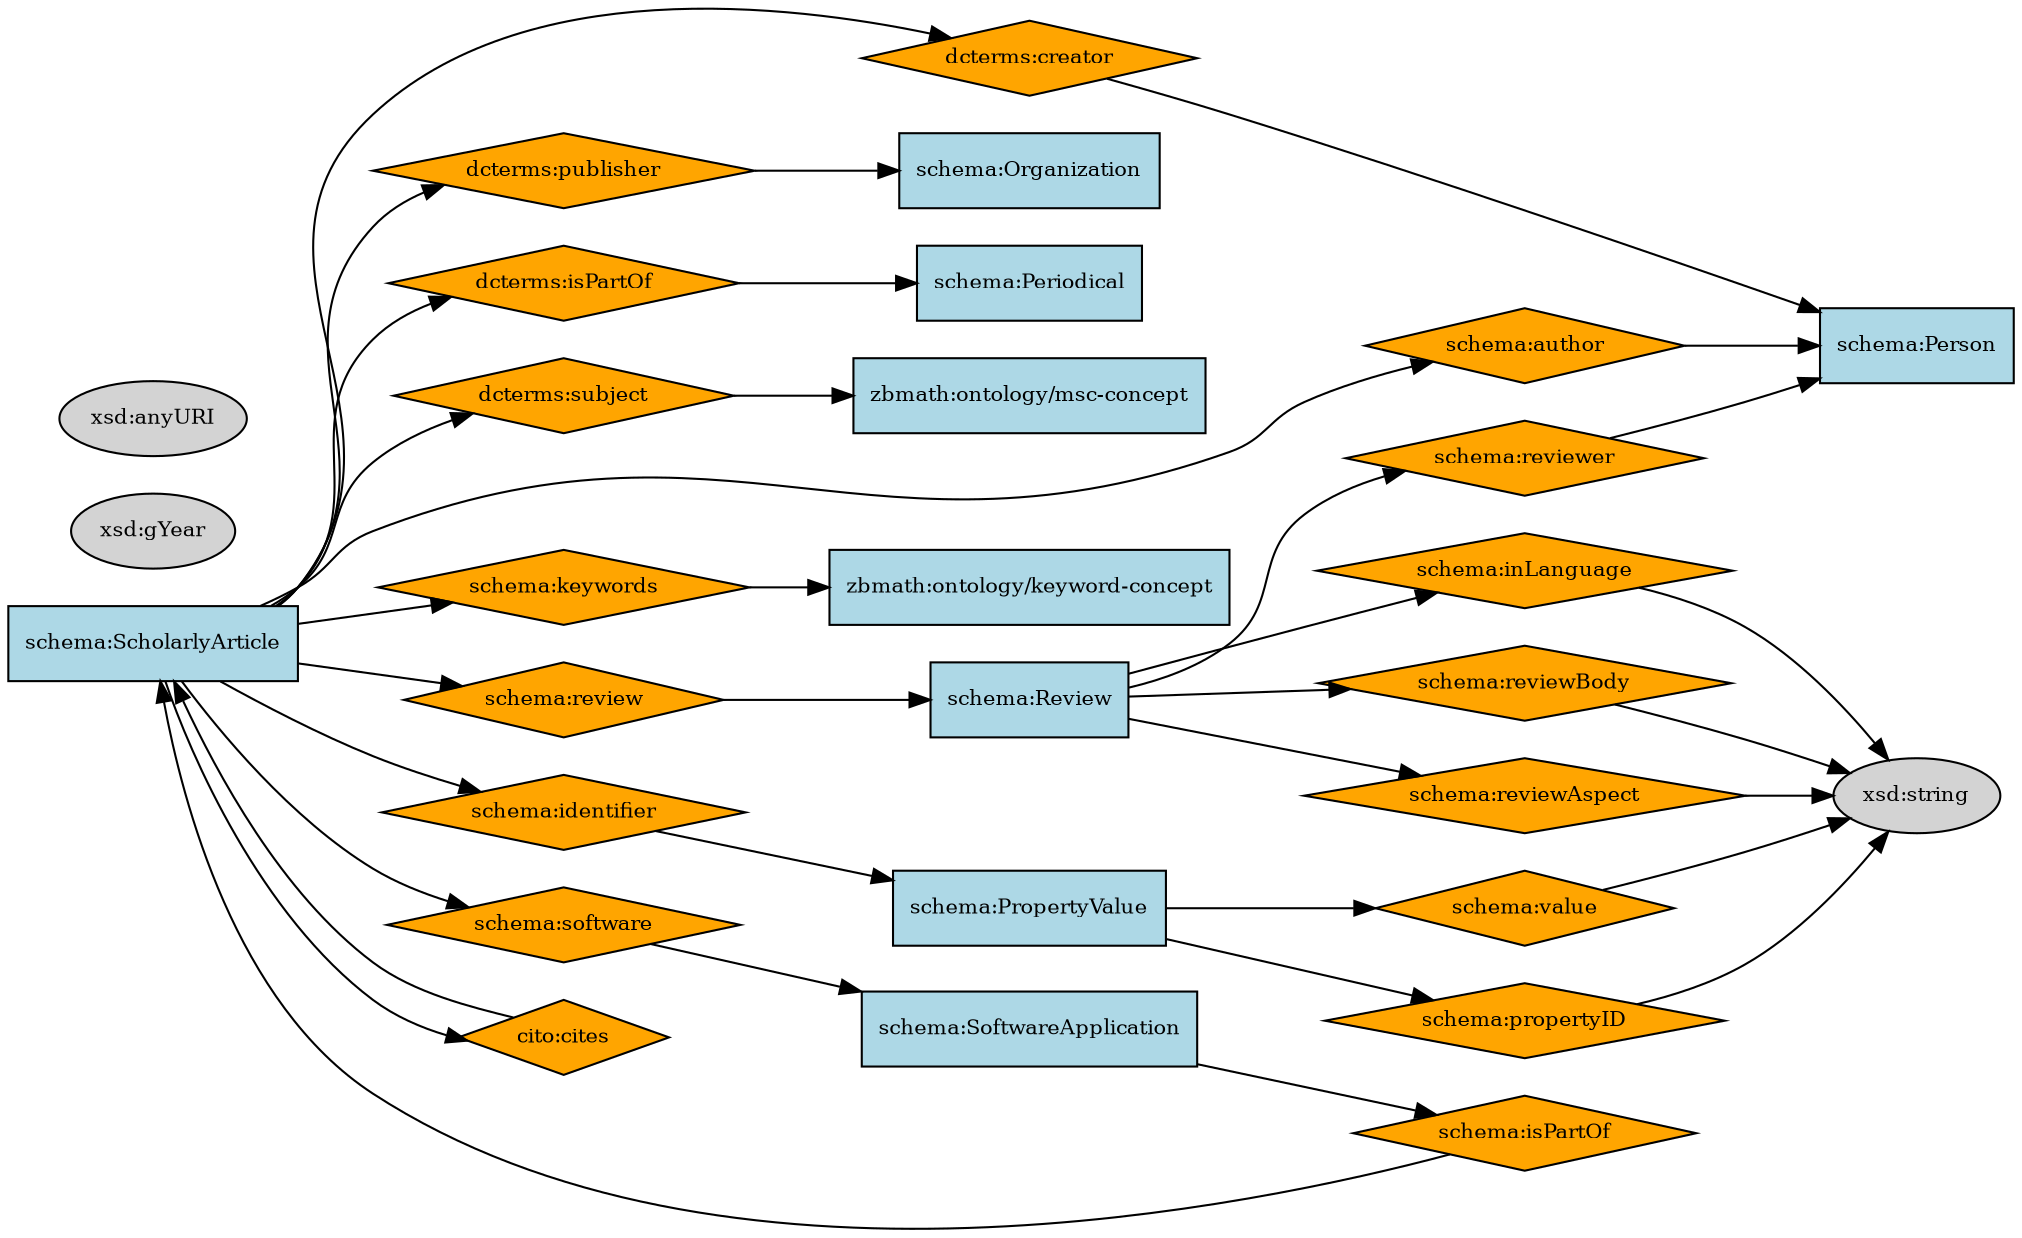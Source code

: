 digraph Ontology {
    rankdir=LR;
    node [shape=rectangle, style=filled, fillcolor=lightblue, fontsize=10];

    // Classes
    ScholarlyArticle [label="schema:ScholarlyArticle"];
    Person [label="schema:Person"];
    Organization [label="schema:Organization"];
    Periodical [label="schema:Periodical"];
    Review [label="schema:Review"];
    SoftwareApplication [label="schema:SoftwareApplication"];
    PropertyValue [label="schema:PropertyValue"];
    MSCConcept [label="zbmath:ontology/msc-concept"];
    KeywordConcept [label="zbmath:ontology/keyword-concept"];

    // Datatypes
    XSDString [label="xsd:string", shape=ellipse, fillcolor=lightgrey];
    XSDgYear [label="xsd:gYear", shape=ellipse, fillcolor=lightgrey];
    XSDAnyURI [label="xsd:anyURI", shape=ellipse, fillcolor=lightgrey];

    // Properties (diamonds)
    dcterms_creator [label="dcterms:creator", shape=diamond, style=filled, fillcolor=orange];
    dcterms_publisher [label="dcterms:publisher", shape=diamond, style=filled, fillcolor=orange];
    dcterms_isPartOf [label="dcterms:isPartOf", shape=diamond, style=filled, fillcolor=orange];
    dcterms_subject [label="dcterms:subject", shape=diamond, style=filled, fillcolor=orange];
    schema_author [label="schema:author", shape=diamond, style=filled, fillcolor=orange];
    schema_keywords [label="schema:keywords", shape=diamond, style=filled, fillcolor=orange];
    schema_identifier [label="schema:identifier", shape=diamond, style=filled, fillcolor=orange];
    schema_propertyID [label="schema:propertyID", shape=diamond, style=filled, fillcolor=orange];
    schema_value [label="schema:value", shape=diamond, style=filled, fillcolor=orange];
    schema_software [label="schema:software", shape=diamond, style=filled, fillcolor=orange];
    schema_isPartOf_software [label="schema:isPartOf", shape=diamond, style=filled, fillcolor=orange];
    schema_review [label="schema:review", shape=diamond, style=filled, fillcolor=orange];
    cito_cites [label="cito:cites", shape=diamond, style=filled, fillcolor=orange];

    schema_reviewBody [label="schema:reviewBody", shape=diamond, style=filled, fillcolor=orange];
    schema_reviewer [label="schema:reviewer", shape=diamond, style=filled, fillcolor=orange];
    schema_reviewAspect [label="schema:reviewAspect", shape=diamond, style=filled, fillcolor=orange];
    schema_inLanguage [label="schema:inLanguage", shape=diamond, style=filled, fillcolor=orange];

    // Connections (domain -> property -> range)

    ScholarlyArticle -> dcterms_creator;
    dcterms_creator -> Person;

    ScholarlyArticle -> dcterms_publisher;
    dcterms_publisher -> Organization;

    ScholarlyArticle -> dcterms_isPartOf;
    dcterms_isPartOf -> Periodical;

    ScholarlyArticle -> dcterms_subject;
    dcterms_subject -> MSCConcept;

    ScholarlyArticle -> schema_author;
    schema_author -> Person;

    ScholarlyArticle -> schema_keywords;
    schema_keywords -> KeywordConcept;

    ScholarlyArticle -> schema_identifier;
    schema_identifier -> PropertyValue;

    PropertyValue -> schema_propertyID;
    schema_propertyID -> XSDString;

    PropertyValue -> schema_value;
    schema_value -> XSDString;

    ScholarlyArticle -> schema_software;
    schema_software -> SoftwareApplication;

    SoftwareApplication -> schema_isPartOf_software;
    schema_isPartOf_software -> ScholarlyArticle;

    ScholarlyArticle -> schema_review;
    schema_review -> Review;

    ScholarlyArticle -> cito_cites;
    cito_cites -> ScholarlyArticle;

    Review -> schema_reviewBody;
    schema_reviewBody -> XSDString;

    Review -> schema_reviewer;
    schema_reviewer -> Person;

    Review -> schema_reviewAspect;
    schema_reviewAspect -> XSDString;

    Review -> schema_inLanguage;
    schema_inLanguage -> XSDString;
}
